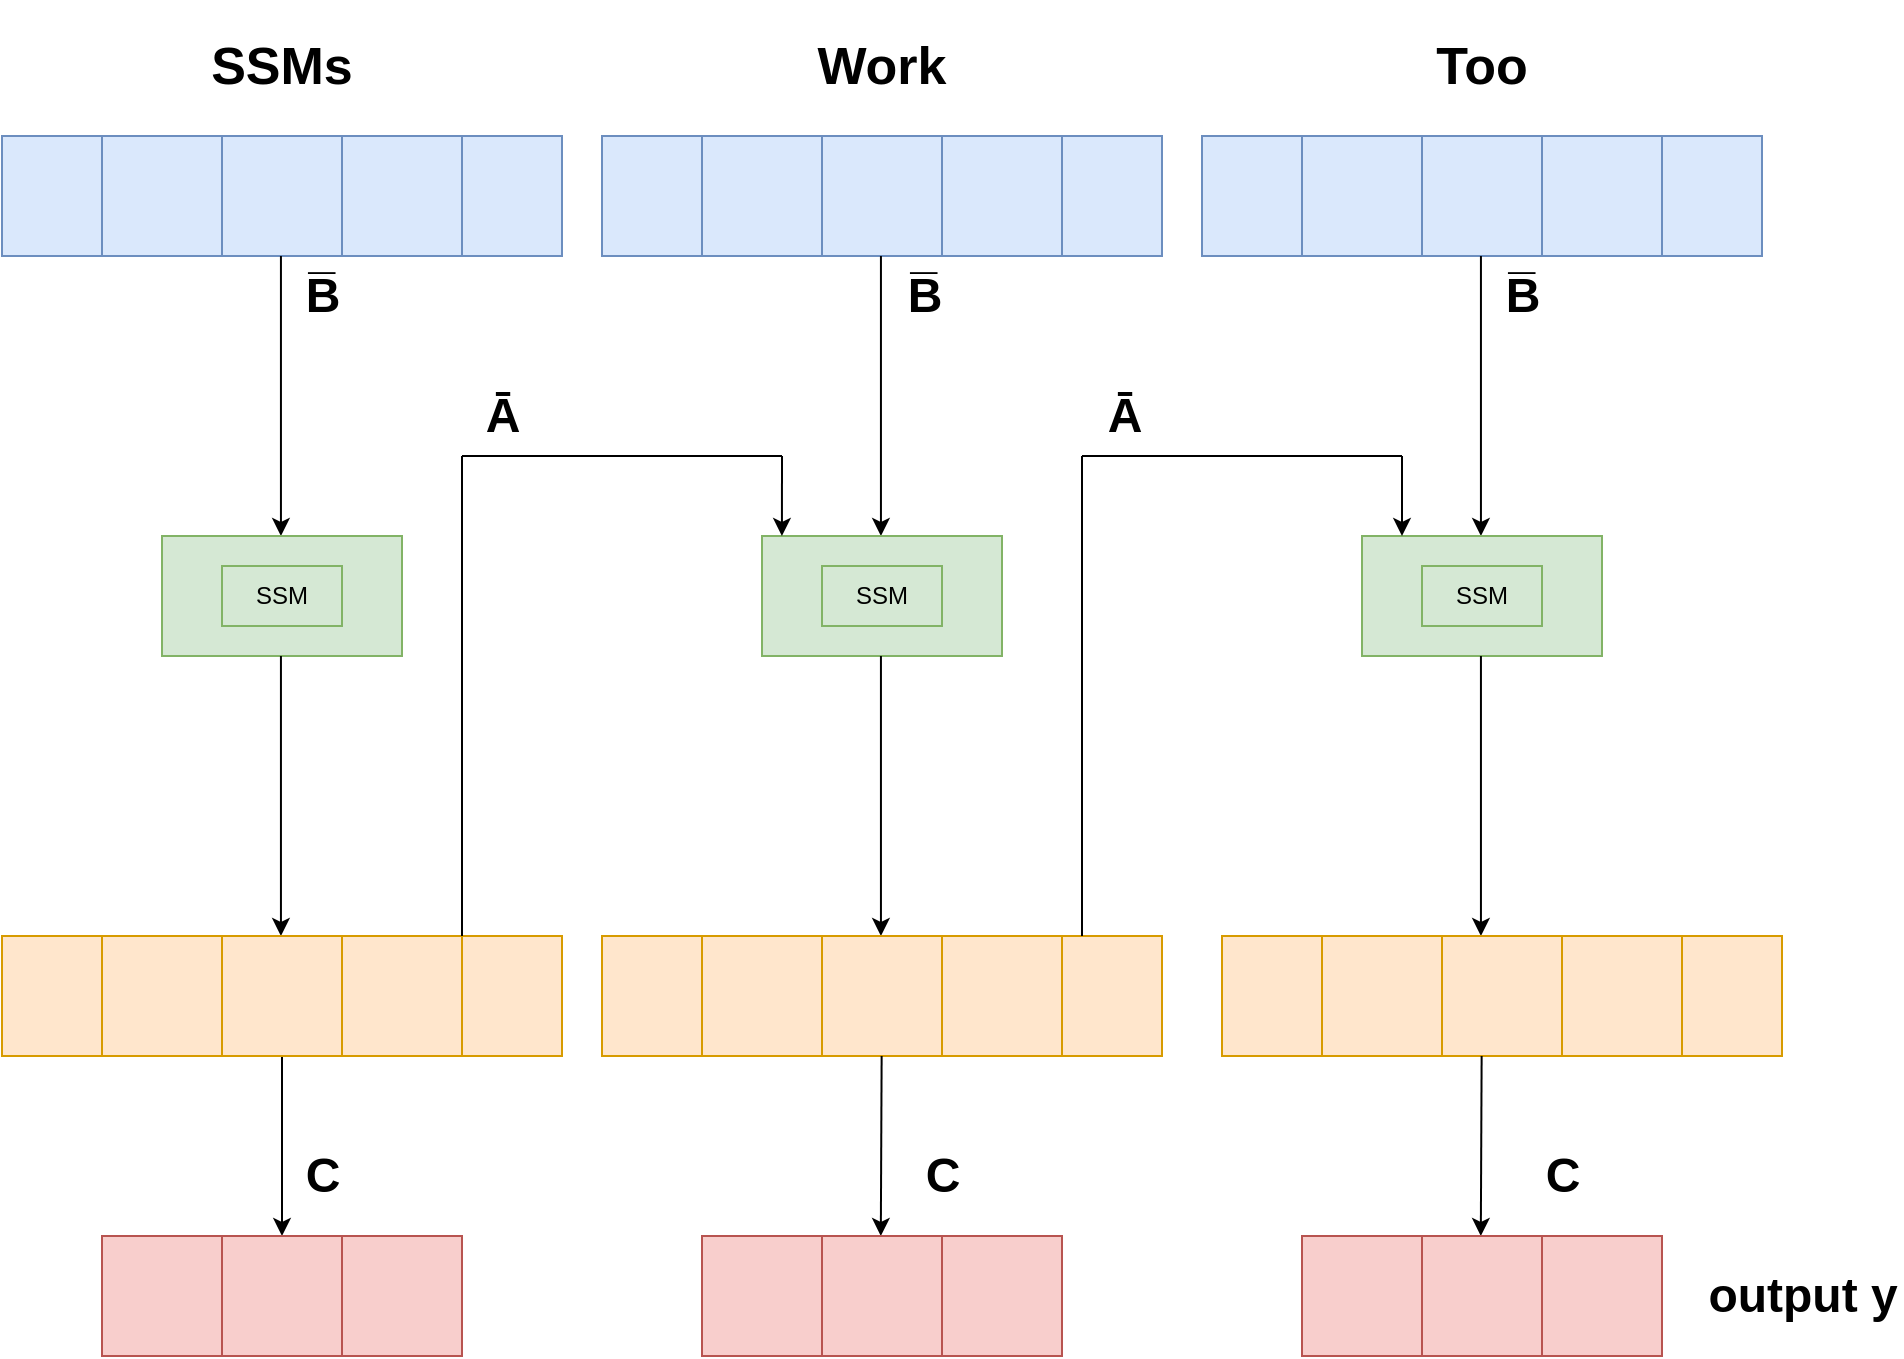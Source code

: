 <mxfile version="24.4.10" type="github">
  <diagram name="Page-1" id="rYwUWXW3T4NsigJ2j0Kv">
    <mxGraphModel dx="1750" dy="930" grid="1" gridSize="10" guides="1" tooltips="1" connect="1" arrows="1" fold="1" page="1" pageScale="1" pageWidth="850" pageHeight="1100" math="1" shadow="0">
      <root>
        <mxCell id="0" />
        <mxCell id="1" parent="0" />
        <mxCell id="MuTptbMMQHXEwxV153Sm-2" value="" style="rounded=0;whiteSpace=wrap;html=1;fillColor=#dae8fc;strokeColor=#6c8ebf;" parent="1" vertex="1">
          <mxGeometry x="60" y="160" width="280" height="60" as="geometry" />
        </mxCell>
        <mxCell id="MuTptbMMQHXEwxV153Sm-5" value="" style="rounded=0;whiteSpace=wrap;html=1;fillColor=#dae8fc;strokeColor=#6c8ebf;" parent="1" vertex="1">
          <mxGeometry x="110" y="160" width="60" height="60" as="geometry" />
        </mxCell>
        <mxCell id="MuTptbMMQHXEwxV153Sm-6" value="" style="rounded=0;whiteSpace=wrap;html=1;fillColor=#dae8fc;strokeColor=#6c8ebf;" parent="1" vertex="1">
          <mxGeometry x="170" y="160" width="60" height="60" as="geometry" />
        </mxCell>
        <mxCell id="MuTptbMMQHXEwxV153Sm-7" value="" style="rounded=0;whiteSpace=wrap;html=1;fillColor=#dae8fc;strokeColor=#6c8ebf;" parent="1" vertex="1">
          <mxGeometry x="230" y="160" width="60" height="60" as="geometry" />
        </mxCell>
        <mxCell id="MuTptbMMQHXEwxV153Sm-16" value="" style="rounded=0;whiteSpace=wrap;html=1;fillColor=#dae8fc;strokeColor=#6c8ebf;" parent="1" vertex="1">
          <mxGeometry x="360" y="160" width="280" height="60" as="geometry" />
        </mxCell>
        <mxCell id="MuTptbMMQHXEwxV153Sm-17" value="" style="rounded=0;whiteSpace=wrap;html=1;fillColor=#dae8fc;strokeColor=#6c8ebf;" parent="1" vertex="1">
          <mxGeometry x="410" y="160" width="60" height="60" as="geometry" />
        </mxCell>
        <mxCell id="MuTptbMMQHXEwxV153Sm-18" value="" style="rounded=0;whiteSpace=wrap;html=1;fillColor=#dae8fc;strokeColor=#6c8ebf;" parent="1" vertex="1">
          <mxGeometry x="470" y="160" width="60" height="60" as="geometry" />
        </mxCell>
        <mxCell id="MuTptbMMQHXEwxV153Sm-19" value="" style="rounded=0;whiteSpace=wrap;html=1;fillColor=#dae8fc;strokeColor=#6c8ebf;" parent="1" vertex="1">
          <mxGeometry x="530" y="160" width="60" height="60" as="geometry" />
        </mxCell>
        <mxCell id="MuTptbMMQHXEwxV153Sm-20" value="" style="rounded=0;whiteSpace=wrap;html=1;fillColor=#dae8fc;strokeColor=#6c8ebf;" parent="1" vertex="1">
          <mxGeometry x="660" y="160" width="280" height="60" as="geometry" />
        </mxCell>
        <mxCell id="MuTptbMMQHXEwxV153Sm-21" value="" style="rounded=0;whiteSpace=wrap;html=1;fillColor=#dae8fc;strokeColor=#6c8ebf;" parent="1" vertex="1">
          <mxGeometry x="710" y="160" width="60" height="60" as="geometry" />
        </mxCell>
        <mxCell id="MuTptbMMQHXEwxV153Sm-22" value="" style="rounded=0;whiteSpace=wrap;html=1;fillColor=#dae8fc;strokeColor=#6c8ebf;" parent="1" vertex="1">
          <mxGeometry x="770" y="160" width="60" height="60" as="geometry" />
        </mxCell>
        <mxCell id="MuTptbMMQHXEwxV153Sm-23" value="" style="rounded=0;whiteSpace=wrap;html=1;fillColor=#dae8fc;strokeColor=#6c8ebf;" parent="1" vertex="1">
          <mxGeometry x="830" y="160" width="60" height="60" as="geometry" />
        </mxCell>
        <mxCell id="MuTptbMMQHXEwxV153Sm-24" value="" style="endArrow=classic;html=1;rounded=0;" parent="1" edge="1">
          <mxGeometry width="50" height="50" relative="1" as="geometry">
            <mxPoint x="199.47" y="220" as="sourcePoint" />
            <mxPoint x="199.47" y="360" as="targetPoint" />
          </mxGeometry>
        </mxCell>
        <mxCell id="MuTptbMMQHXEwxV153Sm-25" value="" style="endArrow=classic;html=1;rounded=0;" parent="1" edge="1">
          <mxGeometry width="50" height="50" relative="1" as="geometry">
            <mxPoint x="499.47" y="220" as="sourcePoint" />
            <mxPoint x="499.47" y="360" as="targetPoint" />
          </mxGeometry>
        </mxCell>
        <mxCell id="MuTptbMMQHXEwxV153Sm-26" value="" style="endArrow=classic;html=1;rounded=0;" parent="1" edge="1">
          <mxGeometry width="50" height="50" relative="1" as="geometry">
            <mxPoint x="799.47" y="220" as="sourcePoint" />
            <mxPoint x="799.47" y="360" as="targetPoint" />
          </mxGeometry>
        </mxCell>
        <mxCell id="MuTptbMMQHXEwxV153Sm-27" value="" style="rounded=0;whiteSpace=wrap;html=1;fillColor=#d5e8d4;strokeColor=#82b366;" parent="1" vertex="1">
          <mxGeometry x="140" y="360" width="120" height="60" as="geometry" />
        </mxCell>
        <mxCell id="MuTptbMMQHXEwxV153Sm-28" value="SSM" style="text;html=1;align=center;verticalAlign=middle;whiteSpace=wrap;rounded=0;fillColor=#d5e8d4;strokeColor=#82b366;" parent="1" vertex="1">
          <mxGeometry x="170" y="375" width="60" height="30" as="geometry" />
        </mxCell>
        <mxCell id="MuTptbMMQHXEwxV153Sm-29" value="" style="rounded=0;whiteSpace=wrap;html=1;fillColor=#d5e8d4;strokeColor=#82b366;" parent="1" vertex="1">
          <mxGeometry x="440" y="360" width="120" height="60" as="geometry" />
        </mxCell>
        <mxCell id="MuTptbMMQHXEwxV153Sm-30" value="SSM" style="text;html=1;align=center;verticalAlign=middle;whiteSpace=wrap;rounded=0;fillColor=#d5e8d4;strokeColor=#82b366;" parent="1" vertex="1">
          <mxGeometry x="470" y="375" width="60" height="30" as="geometry" />
        </mxCell>
        <mxCell id="MuTptbMMQHXEwxV153Sm-31" value="" style="rounded=0;whiteSpace=wrap;html=1;fillColor=#d5e8d4;strokeColor=#82b366;" parent="1" vertex="1">
          <mxGeometry x="740" y="360" width="120" height="60" as="geometry" />
        </mxCell>
        <mxCell id="MuTptbMMQHXEwxV153Sm-32" value="SSM" style="text;html=1;align=center;verticalAlign=middle;whiteSpace=wrap;rounded=0;fillColor=#d5e8d4;strokeColor=#82b366;" parent="1" vertex="1">
          <mxGeometry x="770" y="375" width="60" height="30" as="geometry" />
        </mxCell>
        <mxCell id="MuTptbMMQHXEwxV153Sm-33" value="" style="endArrow=classic;html=1;rounded=0;" parent="1" edge="1">
          <mxGeometry width="50" height="50" relative="1" as="geometry">
            <mxPoint x="199.47" y="420" as="sourcePoint" />
            <mxPoint x="199.47" y="560" as="targetPoint" />
          </mxGeometry>
        </mxCell>
        <mxCell id="MuTptbMMQHXEwxV153Sm-34" value="" style="endArrow=classic;html=1;rounded=0;" parent="1" edge="1">
          <mxGeometry width="50" height="50" relative="1" as="geometry">
            <mxPoint x="499.47" y="420" as="sourcePoint" />
            <mxPoint x="499.47" y="560" as="targetPoint" />
          </mxGeometry>
        </mxCell>
        <mxCell id="MuTptbMMQHXEwxV153Sm-35" value="" style="endArrow=classic;html=1;rounded=0;" parent="1" edge="1">
          <mxGeometry width="50" height="50" relative="1" as="geometry">
            <mxPoint x="799.47" y="420" as="sourcePoint" />
            <mxPoint x="799.47" y="560" as="targetPoint" />
          </mxGeometry>
        </mxCell>
        <mxCell id="MuTptbMMQHXEwxV153Sm-36" value="" style="rounded=0;whiteSpace=wrap;html=1;fillColor=#ffe6cc;strokeColor=#d79b00;" parent="1" vertex="1">
          <mxGeometry x="60" y="560" width="280" height="60" as="geometry" />
        </mxCell>
        <mxCell id="MuTptbMMQHXEwxV153Sm-37" value="" style="rounded=0;whiteSpace=wrap;html=1;fillColor=#ffe6cc;strokeColor=#d79b00;" parent="1" vertex="1">
          <mxGeometry x="110" y="560" width="60" height="60" as="geometry" />
        </mxCell>
        <mxCell id="MuTptbMMQHXEwxV153Sm-64" value="" style="edgeStyle=orthogonalEdgeStyle;rounded=0;orthogonalLoop=1;jettySize=auto;html=1;" parent="1" source="MuTptbMMQHXEwxV153Sm-38" target="MuTptbMMQHXEwxV153Sm-53" edge="1">
          <mxGeometry relative="1" as="geometry" />
        </mxCell>
        <mxCell id="MuTptbMMQHXEwxV153Sm-38" value="" style="rounded=0;whiteSpace=wrap;html=1;fillColor=#ffe6cc;strokeColor=#d79b00;" parent="1" vertex="1">
          <mxGeometry x="170" y="560" width="60" height="60" as="geometry" />
        </mxCell>
        <mxCell id="MuTptbMMQHXEwxV153Sm-39" value="" style="rounded=0;whiteSpace=wrap;html=1;fillColor=#ffe6cc;strokeColor=#d79b00;" parent="1" vertex="1">
          <mxGeometry x="230" y="560" width="60" height="60" as="geometry" />
        </mxCell>
        <mxCell id="MuTptbMMQHXEwxV153Sm-40" value="" style="rounded=0;whiteSpace=wrap;html=1;fillColor=#ffe6cc;strokeColor=#d79b00;" parent="1" vertex="1">
          <mxGeometry x="360" y="560" width="280" height="60" as="geometry" />
        </mxCell>
        <mxCell id="MuTptbMMQHXEwxV153Sm-41" value="" style="rounded=0;whiteSpace=wrap;html=1;fillColor=#ffe6cc;strokeColor=#d79b00;" parent="1" vertex="1">
          <mxGeometry x="410" y="560" width="60" height="60" as="geometry" />
        </mxCell>
        <mxCell id="MuTptbMMQHXEwxV153Sm-42" value="" style="rounded=0;whiteSpace=wrap;html=1;fillColor=#ffe6cc;strokeColor=#d79b00;" parent="1" vertex="1">
          <mxGeometry x="470" y="560" width="60" height="60" as="geometry" />
        </mxCell>
        <mxCell id="MuTptbMMQHXEwxV153Sm-43" value="" style="rounded=0;whiteSpace=wrap;html=1;fillColor=#ffe6cc;strokeColor=#d79b00;" parent="1" vertex="1">
          <mxGeometry x="530" y="560" width="60" height="60" as="geometry" />
        </mxCell>
        <mxCell id="MuTptbMMQHXEwxV153Sm-44" value="" style="rounded=0;whiteSpace=wrap;html=1;fillColor=#ffe6cc;strokeColor=#d79b00;" parent="1" vertex="1">
          <mxGeometry x="670" y="560" width="280" height="60" as="geometry" />
        </mxCell>
        <mxCell id="MuTptbMMQHXEwxV153Sm-45" value="" style="rounded=0;whiteSpace=wrap;html=1;fillColor=#ffe6cc;strokeColor=#d79b00;" parent="1" vertex="1">
          <mxGeometry x="720" y="560" width="60" height="60" as="geometry" />
        </mxCell>
        <mxCell id="MuTptbMMQHXEwxV153Sm-46" value="" style="rounded=0;whiteSpace=wrap;html=1;fillColor=#ffe6cc;strokeColor=#d79b00;" parent="1" vertex="1">
          <mxGeometry x="780" y="560" width="60" height="60" as="geometry" />
        </mxCell>
        <mxCell id="MuTptbMMQHXEwxV153Sm-47" value="" style="rounded=0;whiteSpace=wrap;html=1;fillColor=#ffe6cc;strokeColor=#d79b00;" parent="1" vertex="1">
          <mxGeometry x="840" y="560" width="60" height="60" as="geometry" />
        </mxCell>
        <mxCell id="MuTptbMMQHXEwxV153Sm-49" value="" style="endArrow=classic;html=1;rounded=0;" parent="1" edge="1">
          <mxGeometry width="50" height="50" relative="1" as="geometry">
            <mxPoint x="499.82" y="620" as="sourcePoint" />
            <mxPoint x="499.41" y="710" as="targetPoint" />
          </mxGeometry>
        </mxCell>
        <mxCell id="MuTptbMMQHXEwxV153Sm-50" value="" style="endArrow=classic;html=1;rounded=0;" parent="1" edge="1">
          <mxGeometry width="50" height="50" relative="1" as="geometry">
            <mxPoint x="799.82" y="620" as="sourcePoint" />
            <mxPoint x="799.41" y="710" as="targetPoint" />
          </mxGeometry>
        </mxCell>
        <mxCell id="MuTptbMMQHXEwxV153Sm-51" value="" style="rounded=0;whiteSpace=wrap;html=1;fillColor=#f8cecc;strokeColor=#b85450;" parent="1" vertex="1">
          <mxGeometry x="110" y="710" width="180" height="60" as="geometry" />
        </mxCell>
        <mxCell id="MuTptbMMQHXEwxV153Sm-52" value="" style="rounded=0;whiteSpace=wrap;html=1;fillColor=#f8cecc;strokeColor=#b85450;" parent="1" vertex="1">
          <mxGeometry x="170" y="710" width="120" height="60" as="geometry" />
        </mxCell>
        <mxCell id="MuTptbMMQHXEwxV153Sm-53" value="" style="rounded=0;whiteSpace=wrap;html=1;fillColor=#f8cecc;strokeColor=#b85450;" parent="1" vertex="1">
          <mxGeometry x="170" y="710" width="60" height="60" as="geometry" />
        </mxCell>
        <mxCell id="MuTptbMMQHXEwxV153Sm-54" value="" style="rounded=0;whiteSpace=wrap;html=1;fillColor=#f8cecc;strokeColor=#b85450;" parent="1" vertex="1">
          <mxGeometry x="410" y="710" width="180" height="60" as="geometry" />
        </mxCell>
        <mxCell id="MuTptbMMQHXEwxV153Sm-55" value="" style="rounded=0;whiteSpace=wrap;html=1;fillColor=#f8cecc;strokeColor=#b85450;" parent="1" vertex="1">
          <mxGeometry x="470" y="710" width="120" height="60" as="geometry" />
        </mxCell>
        <mxCell id="MuTptbMMQHXEwxV153Sm-56" value="" style="rounded=0;whiteSpace=wrap;html=1;fillColor=#f8cecc;strokeColor=#b85450;" parent="1" vertex="1">
          <mxGeometry x="470" y="710" width="60" height="60" as="geometry" />
        </mxCell>
        <mxCell id="MuTptbMMQHXEwxV153Sm-57" value="" style="rounded=0;whiteSpace=wrap;html=1;fillColor=#f8cecc;strokeColor=#b85450;" parent="1" vertex="1">
          <mxGeometry x="710" y="710" width="180" height="60" as="geometry" />
        </mxCell>
        <mxCell id="MuTptbMMQHXEwxV153Sm-58" value="" style="rounded=0;whiteSpace=wrap;html=1;fillColor=#f8cecc;strokeColor=#b85450;" parent="1" vertex="1">
          <mxGeometry x="770" y="710" width="120" height="60" as="geometry" />
        </mxCell>
        <mxCell id="MuTptbMMQHXEwxV153Sm-59" value="" style="rounded=0;whiteSpace=wrap;html=1;fillColor=#f8cecc;strokeColor=#b85450;" parent="1" vertex="1">
          <mxGeometry x="770" y="710" width="60" height="60" as="geometry" />
        </mxCell>
        <mxCell id="MuTptbMMQHXEwxV153Sm-60" value="&lt;h1 style=&quot;font-size: 26px;&quot;&gt;SSMs&lt;/h1&gt;" style="text;html=1;align=center;verticalAlign=middle;whiteSpace=wrap;rounded=0;" parent="1" vertex="1">
          <mxGeometry x="170" y="110" width="60" height="30" as="geometry" />
        </mxCell>
        <mxCell id="MuTptbMMQHXEwxV153Sm-61" value="&lt;h1 style=&quot;font-size: 25px;&quot;&gt;&lt;font style=&quot;font-size: 26px;&quot;&gt;Work&lt;/font&gt;&lt;/h1&gt;" style="text;html=1;align=center;verticalAlign=middle;whiteSpace=wrap;rounded=0;" parent="1" vertex="1">
          <mxGeometry x="470" y="110" width="60" height="30" as="geometry" />
        </mxCell>
        <mxCell id="MuTptbMMQHXEwxV153Sm-62" value="&lt;h1 style=&quot;font-size: 25px;&quot;&gt;&lt;font style=&quot;font-size: 26px;&quot;&gt;Too&lt;/font&gt;&lt;/h1&gt;" style="text;html=1;align=center;verticalAlign=middle;whiteSpace=wrap;rounded=0;" parent="1" vertex="1">
          <mxGeometry x="770" y="110" width="60" height="30" as="geometry" />
        </mxCell>
        <mxCell id="E5k-3O5pUTdJZYMB0C7P-2" value="" style="endArrow=none;html=1;rounded=0;" edge="1" parent="1">
          <mxGeometry width="50" height="50" relative="1" as="geometry">
            <mxPoint x="290" y="560" as="sourcePoint" />
            <mxPoint x="290" y="320" as="targetPoint" />
          </mxGeometry>
        </mxCell>
        <mxCell id="E5k-3O5pUTdJZYMB0C7P-3" value="" style="endArrow=none;html=1;rounded=0;" edge="1" parent="1">
          <mxGeometry width="50" height="50" relative="1" as="geometry">
            <mxPoint x="290" y="320" as="sourcePoint" />
            <mxPoint x="450" y="320" as="targetPoint" />
          </mxGeometry>
        </mxCell>
        <mxCell id="E5k-3O5pUTdJZYMB0C7P-4" value="" style="endArrow=classic;html=1;rounded=0;entryX=0.083;entryY=0;entryDx=0;entryDy=0;entryPerimeter=0;" edge="1" parent="1" target="MuTptbMMQHXEwxV153Sm-29">
          <mxGeometry width="50" height="50" relative="1" as="geometry">
            <mxPoint x="450" y="320" as="sourcePoint" />
            <mxPoint x="450" y="350" as="targetPoint" />
          </mxGeometry>
        </mxCell>
        <mxCell id="E5k-3O5pUTdJZYMB0C7P-5" value="" style="endArrow=none;html=1;rounded=0;" edge="1" parent="1">
          <mxGeometry width="50" height="50" relative="1" as="geometry">
            <mxPoint x="600" y="560" as="sourcePoint" />
            <mxPoint x="600" y="320" as="targetPoint" />
          </mxGeometry>
        </mxCell>
        <mxCell id="E5k-3O5pUTdJZYMB0C7P-6" value="" style="endArrow=none;html=1;rounded=0;" edge="1" parent="1">
          <mxGeometry width="50" height="50" relative="1" as="geometry">
            <mxPoint x="600" y="320" as="sourcePoint" />
            <mxPoint x="760" y="320" as="targetPoint" />
          </mxGeometry>
        </mxCell>
        <mxCell id="E5k-3O5pUTdJZYMB0C7P-7" value="" style="endArrow=classic;html=1;rounded=0;entryX=0.083;entryY=0;entryDx=0;entryDy=0;entryPerimeter=0;" edge="1" parent="1">
          <mxGeometry width="50" height="50" relative="1" as="geometry">
            <mxPoint x="760" y="320" as="sourcePoint" />
            <mxPoint x="760" y="360" as="targetPoint" />
          </mxGeometry>
        </mxCell>
        <mxCell id="E5k-3O5pUTdJZYMB0C7P-12" value="B̅" style="text;strokeColor=none;fillColor=none;html=1;fontSize=24;fontStyle=1;verticalAlign=middle;align=center;" vertex="1" parent="1">
          <mxGeometry x="170" y="220" width="100" height="40" as="geometry" />
        </mxCell>
        <mxCell id="E5k-3O5pUTdJZYMB0C7P-23" value="Ā" style="text;strokeColor=none;fillColor=none;html=1;fontSize=24;fontStyle=1;verticalAlign=middle;align=center;" vertex="1" parent="1">
          <mxGeometry x="260" y="280" width="100" height="40" as="geometry" />
        </mxCell>
        <mxCell id="E5k-3O5pUTdJZYMB0C7P-33" value="C" style="text;strokeColor=none;fillColor=none;html=1;fontSize=24;fontStyle=1;verticalAlign=middle;align=center;" vertex="1" parent="1">
          <mxGeometry x="170" y="660" width="100" height="40" as="geometry" />
        </mxCell>
        <mxCell id="E5k-3O5pUTdJZYMB0C7P-35" value="C" style="text;strokeColor=none;fillColor=none;html=1;fontSize=24;fontStyle=1;verticalAlign=middle;align=center;" vertex="1" parent="1">
          <mxGeometry x="480" y="660" width="100" height="40" as="geometry" />
        </mxCell>
        <mxCell id="E5k-3O5pUTdJZYMB0C7P-36" value="C" style="text;strokeColor=none;fillColor=none;html=1;fontSize=24;fontStyle=1;verticalAlign=middle;align=center;" vertex="1" parent="1">
          <mxGeometry x="790" y="660" width="100" height="40" as="geometry" />
        </mxCell>
        <mxCell id="E5k-3O5pUTdJZYMB0C7P-37" value="output y" style="text;strokeColor=none;fillColor=none;html=1;fontSize=24;fontStyle=1;verticalAlign=middle;align=center;" vertex="1" parent="1">
          <mxGeometry x="910" y="720" width="100" height="40" as="geometry" />
        </mxCell>
        <mxCell id="E5k-3O5pUTdJZYMB0C7P-42" value="Ā" style="text;strokeColor=none;fillColor=none;html=1;fontSize=24;fontStyle=1;verticalAlign=middle;align=center;" vertex="1" parent="1">
          <mxGeometry x="571" y="280" width="100" height="40" as="geometry" />
        </mxCell>
        <mxCell id="E5k-3O5pUTdJZYMB0C7P-45" value="B̅" style="text;strokeColor=none;fillColor=none;html=1;fontSize=24;fontStyle=1;verticalAlign=middle;align=center;" vertex="1" parent="1">
          <mxGeometry x="770" y="220" width="100" height="40" as="geometry" />
        </mxCell>
        <mxCell id="E5k-3O5pUTdJZYMB0C7P-46" value="B̅" style="text;strokeColor=none;fillColor=none;html=1;fontSize=24;fontStyle=1;verticalAlign=middle;align=center;" vertex="1" parent="1">
          <mxGeometry x="471" y="220" width="100" height="40" as="geometry" />
        </mxCell>
      </root>
    </mxGraphModel>
  </diagram>
</mxfile>
